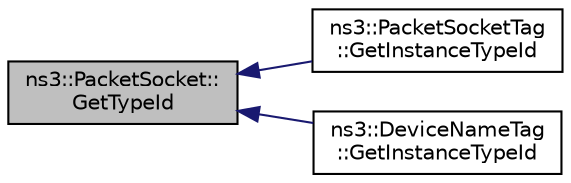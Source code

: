 digraph "ns3::PacketSocket::GetTypeId"
{
  edge [fontname="Helvetica",fontsize="10",labelfontname="Helvetica",labelfontsize="10"];
  node [fontname="Helvetica",fontsize="10",shape=record];
  rankdir="LR";
  Node1 [label="ns3::PacketSocket::\lGetTypeId",height=0.2,width=0.4,color="black", fillcolor="grey75", style="filled", fontcolor="black"];
  Node1 -> Node2 [dir="back",color="midnightblue",fontsize="10",style="solid"];
  Node2 [label="ns3::PacketSocketTag\l::GetInstanceTypeId",height=0.2,width=0.4,color="black", fillcolor="white", style="filled",URL="$d7/de4/classns3_1_1PacketSocketTag.html#afa3f1ca89a74b47f0322f6d54c44753b"];
  Node1 -> Node3 [dir="back",color="midnightblue",fontsize="10",style="solid"];
  Node3 [label="ns3::DeviceNameTag\l::GetInstanceTypeId",height=0.2,width=0.4,color="black", fillcolor="white", style="filled",URL="$d1/db6/classns3_1_1DeviceNameTag.html#aa3fb346576163a62f3b99641de4febc8"];
}
